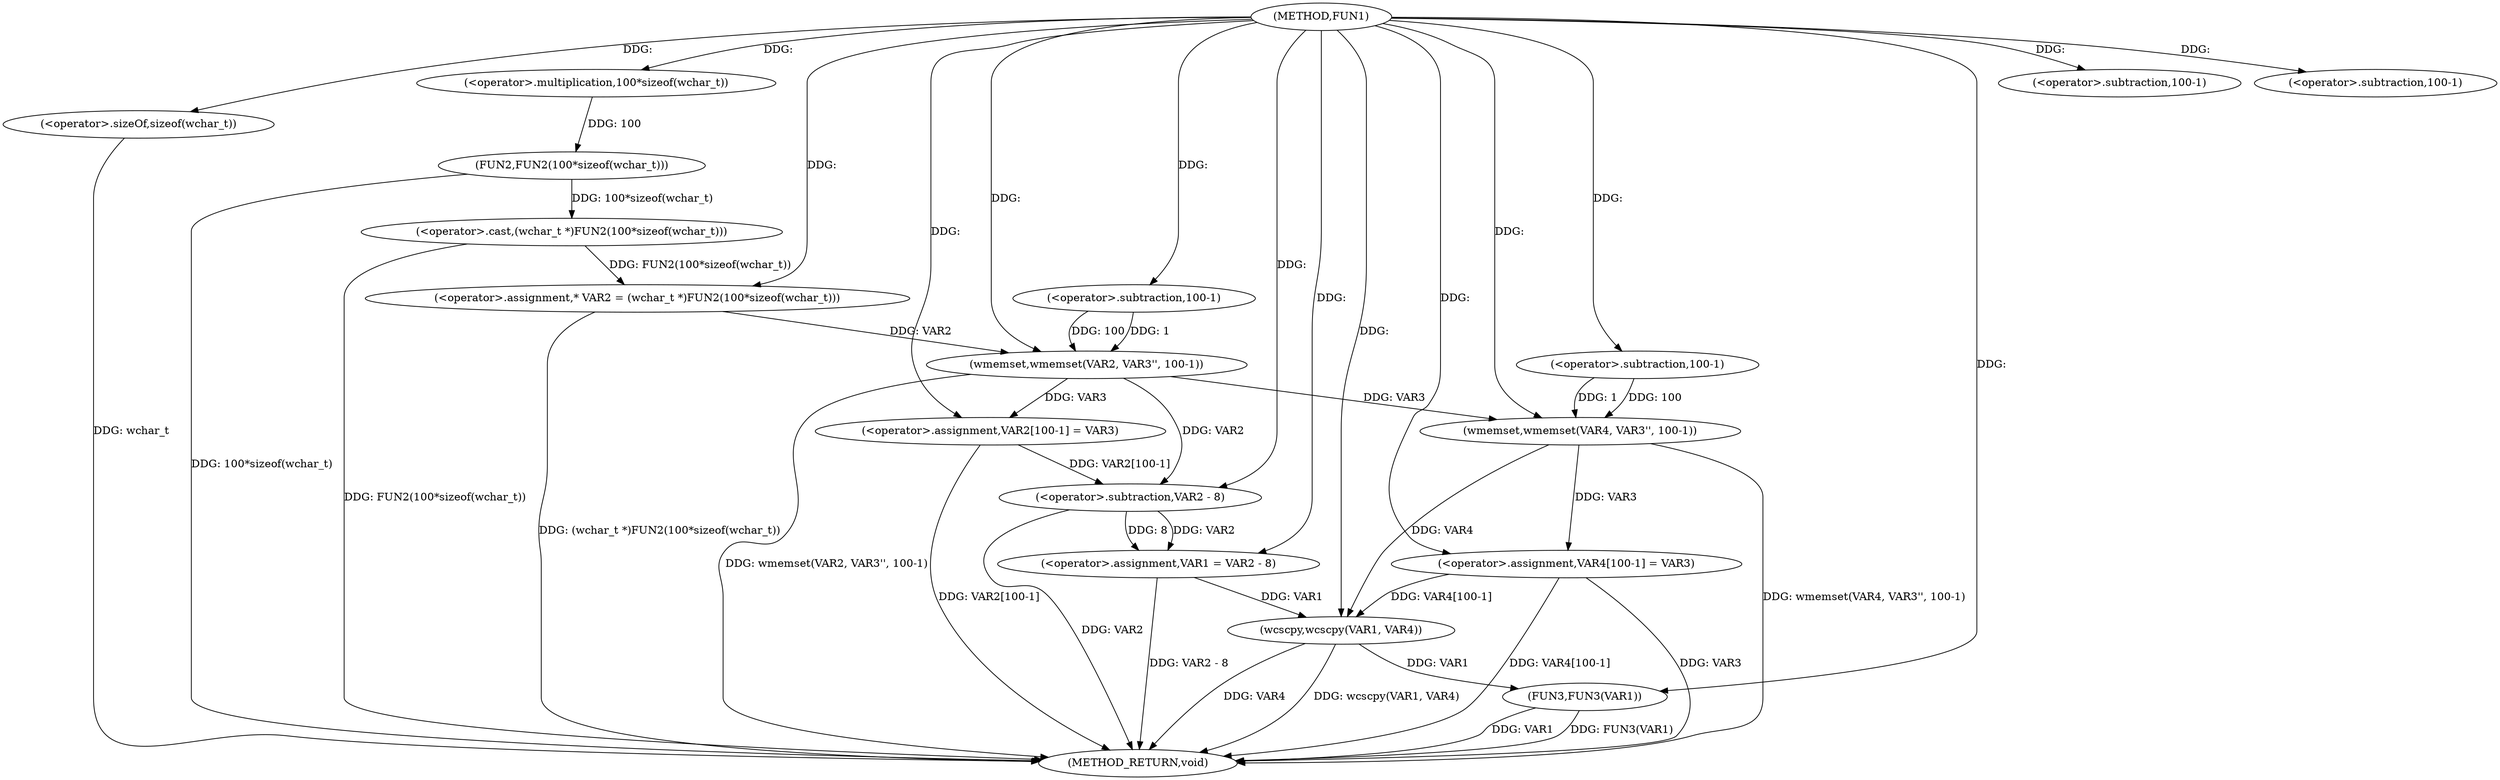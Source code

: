 digraph FUN1 {  
"1000100" [label = "(METHOD,FUN1)" ]
"1000153" [label = "(METHOD_RETURN,void)" ]
"1000104" [label = "(<operator>.assignment,* VAR2 = (wchar_t *)FUN2(100*sizeof(wchar_t)))" ]
"1000106" [label = "(<operator>.cast,(wchar_t *)FUN2(100*sizeof(wchar_t)))" ]
"1000108" [label = "(FUN2,FUN2(100*sizeof(wchar_t)))" ]
"1000109" [label = "(<operator>.multiplication,100*sizeof(wchar_t))" ]
"1000111" [label = "(<operator>.sizeOf,sizeof(wchar_t))" ]
"1000113" [label = "(wmemset,wmemset(VAR2, VAR3'', 100-1))" ]
"1000116" [label = "(<operator>.subtraction,100-1)" ]
"1000119" [label = "(<operator>.assignment,VAR2[100-1] = VAR3)" ]
"1000122" [label = "(<operator>.subtraction,100-1)" ]
"1000128" [label = "(<operator>.assignment,VAR1 = VAR2 - 8)" ]
"1000130" [label = "(<operator>.subtraction,VAR2 - 8)" ]
"1000135" [label = "(wmemset,wmemset(VAR4, VAR3'', 100-1))" ]
"1000138" [label = "(<operator>.subtraction,100-1)" ]
"1000141" [label = "(<operator>.assignment,VAR4[100-1] = VAR3)" ]
"1000144" [label = "(<operator>.subtraction,100-1)" ]
"1000148" [label = "(wcscpy,wcscpy(VAR1, VAR4))" ]
"1000151" [label = "(FUN3,FUN3(VAR1))" ]
  "1000128" -> "1000153"  [ label = "DDG: VAR2 - 8"] 
  "1000141" -> "1000153"  [ label = "DDG: VAR4[100-1]"] 
  "1000106" -> "1000153"  [ label = "DDG: FUN2(100*sizeof(wchar_t))"] 
  "1000151" -> "1000153"  [ label = "DDG: FUN3(VAR1)"] 
  "1000151" -> "1000153"  [ label = "DDG: VAR1"] 
  "1000148" -> "1000153"  [ label = "DDG: wcscpy(VAR1, VAR4)"] 
  "1000111" -> "1000153"  [ label = "DDG: wchar_t"] 
  "1000148" -> "1000153"  [ label = "DDG: VAR4"] 
  "1000130" -> "1000153"  [ label = "DDG: VAR2"] 
  "1000135" -> "1000153"  [ label = "DDG: wmemset(VAR4, VAR3'', 100-1)"] 
  "1000113" -> "1000153"  [ label = "DDG: wmemset(VAR2, VAR3'', 100-1)"] 
  "1000119" -> "1000153"  [ label = "DDG: VAR2[100-1]"] 
  "1000141" -> "1000153"  [ label = "DDG: VAR3"] 
  "1000104" -> "1000153"  [ label = "DDG: (wchar_t *)FUN2(100*sizeof(wchar_t))"] 
  "1000108" -> "1000153"  [ label = "DDG: 100*sizeof(wchar_t)"] 
  "1000106" -> "1000104"  [ label = "DDG: FUN2(100*sizeof(wchar_t))"] 
  "1000100" -> "1000104"  [ label = "DDG: "] 
  "1000108" -> "1000106"  [ label = "DDG: 100*sizeof(wchar_t)"] 
  "1000109" -> "1000108"  [ label = "DDG: 100"] 
  "1000100" -> "1000109"  [ label = "DDG: "] 
  "1000100" -> "1000111"  [ label = "DDG: "] 
  "1000104" -> "1000113"  [ label = "DDG: VAR2"] 
  "1000100" -> "1000113"  [ label = "DDG: "] 
  "1000116" -> "1000113"  [ label = "DDG: 100"] 
  "1000116" -> "1000113"  [ label = "DDG: 1"] 
  "1000100" -> "1000116"  [ label = "DDG: "] 
  "1000113" -> "1000119"  [ label = "DDG: VAR3"] 
  "1000100" -> "1000119"  [ label = "DDG: "] 
  "1000100" -> "1000122"  [ label = "DDG: "] 
  "1000130" -> "1000128"  [ label = "DDG: VAR2"] 
  "1000130" -> "1000128"  [ label = "DDG: 8"] 
  "1000100" -> "1000128"  [ label = "DDG: "] 
  "1000113" -> "1000130"  [ label = "DDG: VAR2"] 
  "1000119" -> "1000130"  [ label = "DDG: VAR2[100-1]"] 
  "1000100" -> "1000130"  [ label = "DDG: "] 
  "1000100" -> "1000135"  [ label = "DDG: "] 
  "1000113" -> "1000135"  [ label = "DDG: VAR3"] 
  "1000138" -> "1000135"  [ label = "DDG: 100"] 
  "1000138" -> "1000135"  [ label = "DDG: 1"] 
  "1000100" -> "1000138"  [ label = "DDG: "] 
  "1000135" -> "1000141"  [ label = "DDG: VAR3"] 
  "1000100" -> "1000141"  [ label = "DDG: "] 
  "1000100" -> "1000144"  [ label = "DDG: "] 
  "1000128" -> "1000148"  [ label = "DDG: VAR1"] 
  "1000100" -> "1000148"  [ label = "DDG: "] 
  "1000141" -> "1000148"  [ label = "DDG: VAR4[100-1]"] 
  "1000135" -> "1000148"  [ label = "DDG: VAR4"] 
  "1000148" -> "1000151"  [ label = "DDG: VAR1"] 
  "1000100" -> "1000151"  [ label = "DDG: "] 
}
